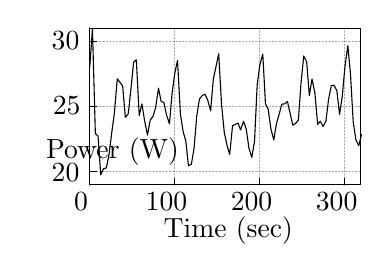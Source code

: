 
\definecolor{ca0a0a4}{RGB}{160,160,164}


\def \globalscale {1.0}
\begin{tikzpicture}[y=0.80pt, x=0.80pt, yscale=-\globalscale, xscale=\globalscale, inner sep=0pt, outer sep=0pt]
\begin{scope}[draw=black,line join=bevel,line cap=rect,even odd rule,line width=0.800pt]
  \begin{scope}[cm={{1.0,0.0,0.0,1.0,(0.0,0.0)}},draw=black,line join=bevel,line cap=rect,line width=0.800pt]
  \end{scope}
  \begin{scope}[cm={{1.011,0.0,0.0,1.011,(0.0,0.0)}},draw=black,line join=bevel,line cap=rect,line width=0.800pt]
  \end{scope}
  \begin{scope}[cm={{1.011,0.0,0.0,1.011,(0.0,0.0)}},draw=ca0a0a4,dash pattern=on 0.40pt off 0.80pt,line join=round,line cap=round,line width=0.400pt]
    \path[draw] (43.5,80.5) -- (164.5,80.5);



  \end{scope}
  \begin{scope}[cm={{1.011,0.0,0.0,1.011,(0.0,0.0)}},draw=black,line join=round,line cap=round,line width=0.400pt]
    \path[draw] (43.5,80.5) -- (46.5,80.5);



  \end{scope}
  \begin{scope}[cm={{1.011,0.0,0.0,1.011,(0.0,0.0)}},draw=black,line join=bevel,line cap=rect,line width=0.800pt]
  \end{scope}
  \begin{scope}[cm={{1.011,0.0,0.0,1.011,(26.794,85.944)}},draw=black,line join=bevel,line cap=rect,line width=0.800pt]
  \end{scope}
  \begin{scope}[cm={{1.011,0.0,0.0,1.011,(26.794,85.944)}},draw=black,line join=bevel,line cap=rect,line width=0.800pt]
  \end{scope}
  \begin{scope}[cm={{1.011,0.0,0.0,1.011,(26.794,85.944)}},draw=black,line join=bevel,line cap=rect,line width=0.800pt]
  \end{scope}
  \begin{scope}[cm={{1.011,0.0,0.0,1.011,(26.794,85.944)}},draw=black,line join=bevel,line cap=rect,line width=0.800pt]
  \end{scope}
  \begin{scope}[cm={{1.011,0.0,0.0,1.011,(26.794,85.944)}},draw=black,line join=bevel,line cap=rect,line width=0.800pt]
  \end{scope}
  \begin{scope}[cm={{1.011,0.0,0.0,1.011,(26.794,85.944)}},draw=black,line join=bevel,line cap=rect,line width=0.800pt]
    \path[fill=black] (0.0,0.0) node[above right] () {20};



  \end{scope}
  \begin{scope}[cm={{1.011,0.0,0.0,1.011,(26.794,85.944)}},draw=black,line join=bevel,line cap=rect,line width=0.800pt]
  \end{scope}
  \begin{scope}[cm={{1.011,0.0,0.0,1.011,(0.0,0.0)}},draw=black,line join=bevel,line cap=rect,line width=0.800pt]
  \end{scope}
  \begin{scope}[cm={{1.011,0.0,0.0,1.011,(0.0,0.0)}},draw=ca0a0a4,dash pattern=on 0.40pt off 0.80pt,line join=round,line cap=round,line width=0.400pt]
    \path[draw] (43.5,51.5) -- (164.5,51.5);



  \end{scope}
  \begin{scope}[cm={{1.011,0.0,0.0,1.011,(0.0,0.0)}},draw=black,line join=round,line cap=round,line width=0.400pt]
    \path[draw] (43.5,51.5) -- (46.5,51.5);



  \end{scope}
  \begin{scope}[cm={{1.011,0.0,0.0,1.011,(0.0,0.0)}},draw=black,line join=bevel,line cap=rect,line width=0.800pt]
  \end{scope}
  \begin{scope}[cm={{1.011,0.0,0.0,1.011,(27.3,55.611)}},draw=black,line join=bevel,line cap=rect,line width=0.800pt]
  \end{scope}
  \begin{scope}[cm={{1.011,0.0,0.0,1.011,(27.3,55.611)}},draw=black,line join=bevel,line cap=rect,line width=0.800pt]
  \end{scope}
  \begin{scope}[cm={{1.011,0.0,0.0,1.011,(27.3,55.611)}},draw=black,line join=bevel,line cap=rect,line width=0.800pt]
  \end{scope}
  \begin{scope}[cm={{1.011,0.0,0.0,1.011,(27.3,55.611)}},draw=black,line join=bevel,line cap=rect,line width=0.800pt]
  \end{scope}
  \begin{scope}[cm={{1.011,0.0,0.0,1.011,(27.3,55.611)}},draw=black,line join=bevel,line cap=rect,line width=0.800pt]
  \end{scope}
  \begin{scope}[cm={{1.011,0.0,0.0,1.011,(27.3,55.611)}},draw=black,line join=bevel,line cap=rect,line width=0.800pt]
    \path[fill=black] (0.0,0.0) node[above right] () {25};



  \end{scope}
  \begin{scope}[cm={{1.011,0.0,0.0,1.011,(27.3,55.611)}},draw=black,line join=bevel,line cap=rect,line width=0.800pt]
  \end{scope}
  \begin{scope}[cm={{1.011,0.0,0.0,1.011,(0.0,0.0)}},draw=black,line join=bevel,line cap=rect,line width=0.800pt]
  \end{scope}
  \begin{scope}[cm={{1.011,0.0,0.0,1.011,(0.0,0.0)}},draw=ca0a0a4,dash pattern=on 0.40pt off 0.80pt,line join=round,line cap=round,line width=0.400pt]
    \path[draw] (43.5,22.5) -- (164.5,22.5);



  \end{scope}
  \begin{scope}[cm={{1.011,0.0,0.0,1.011,(0.0,0.0)}},draw=black,line join=round,line cap=round,line width=0.400pt]
    \path[draw] (43.5,22.5) -- (46.5,22.5);



  \end{scope}
  \begin{scope}[cm={{1.011,0.0,0.0,1.011,(0.0,0.0)}},draw=black,line join=bevel,line cap=rect,line width=0.800pt]
  \end{scope}
  \begin{scope}[cm={{1.011,0.0,0.0,1.011,(26.794,26.289)}},draw=black,line join=bevel,line cap=rect,line width=0.800pt]
  \end{scope}
  \begin{scope}[cm={{1.011,0.0,0.0,1.011,(26.794,26.289)}},draw=black,line join=bevel,line cap=rect,line width=0.800pt]
  \end{scope}
  \begin{scope}[cm={{1.011,0.0,0.0,1.011,(26.794,26.289)}},draw=black,line join=bevel,line cap=rect,line width=0.800pt]
  \end{scope}
  \begin{scope}[cm={{1.011,0.0,0.0,1.011,(26.794,26.289)}},draw=black,line join=bevel,line cap=rect,line width=0.800pt]
  \end{scope}
  \begin{scope}[cm={{1.011,0.0,0.0,1.011,(26.794,26.289)}},draw=black,line join=bevel,line cap=rect,line width=0.800pt]
  \end{scope}
  \begin{scope}[cm={{1.011,0.0,0.0,1.011,(26.794,26.289)}},draw=black,line join=bevel,line cap=rect,line width=0.800pt]
    \path[fill=black] (0.0,0.0) node[above right] () {30};



  \end{scope}
  \begin{scope}[cm={{1.011,0.0,0.0,1.011,(26.794,26.289)}},draw=black,line join=bevel,line cap=rect,line width=0.800pt]
  \end{scope}
  \begin{scope}[cm={{1.011,0.0,0.0,1.011,(0.0,0.0)}},draw=black,line join=bevel,line cap=rect,line width=0.800pt]
  \end{scope}
  \begin{scope}[cm={{1.011,0.0,0.0,1.011,(0.0,0.0)}},draw=ca0a0a4,dash pattern=on 0.40pt off 0.80pt,line join=round,line cap=round,line width=0.400pt]
    \path[draw] (43.5,86.5) -- (43.5,16.5);



  \end{scope}
  \begin{scope}[cm={{1.011,0.0,0.0,1.011,(0.0,0.0)}},draw=black,line join=round,line cap=round,line width=0.400pt]
    \path[draw] (43.5,86.5) -- (43.5,83.5);



  \end{scope}
  \begin{scope}[cm={{1.011,0.0,0.0,1.011,(0.0,0.0)}},draw=black,line join=bevel,line cap=rect,line width=0.800pt]
  \end{scope}
  \begin{scope}[cm={{1.011,0.0,0.0,1.011,(36.906,99.089)}},draw=black,line join=bevel,line cap=rect,line width=0.800pt]
  \end{scope}
  \begin{scope}[cm={{1.011,0.0,0.0,1.011,(36.906,99.089)}},draw=black,line join=bevel,line cap=rect,line width=0.800pt]
  \end{scope}
  \begin{scope}[cm={{1.011,0.0,0.0,1.011,(36.906,99.089)}},draw=black,line join=bevel,line cap=rect,line width=0.800pt]
  \end{scope}
  \begin{scope}[cm={{1.011,0.0,0.0,1.011,(36.906,99.089)}},draw=black,line join=bevel,line cap=rect,line width=0.800pt]
  \end{scope}
  \begin{scope}[cm={{1.011,0.0,0.0,1.011,(36.906,99.089)}},draw=black,line join=bevel,line cap=rect,line width=0.800pt]
  \end{scope}
  \begin{scope}[cm={{1.011,0.0,0.0,1.011,(36.906,99.089)}},draw=black,line join=bevel,line cap=rect,line width=0.800pt]
    \path[fill=black] (0.0,0.0) node[above right] () {0};



  \end{scope}
  \begin{scope}[cm={{1.011,0.0,0.0,1.011,(36.906,99.089)}},draw=black,line join=bevel,line cap=rect,line width=0.800pt]
  \end{scope}
  \begin{scope}[cm={{1.011,0.0,0.0,1.011,(0.0,0.0)}},draw=black,line join=bevel,line cap=rect,line width=0.800pt]
  \end{scope}
  \begin{scope}[cm={{1.011,0.0,0.0,1.011,(0.0,0.0)}},draw=ca0a0a4,dash pattern=on 0.40pt off 0.80pt,line join=round,line cap=round,line width=0.400pt]
    \path[draw] (81.5,86.5) -- (81.5,16.5);



  \end{scope}
  \begin{scope}[cm={{1.011,0.0,0.0,1.011,(0.0,0.0)}},draw=black,line join=round,line cap=round,line width=0.400pt]
    \path[draw] (81.5,86.5) -- (81.5,83.5);



  \end{scope}
  \begin{scope}[cm={{1.011,0.0,0.0,1.011,(0.0,0.0)}},draw=black,line join=bevel,line cap=rect,line width=0.800pt]
  \end{scope}
  \begin{scope}[cm={{1.011,0.0,0.0,1.011,(69.261,99.089)}},draw=black,line join=bevel,line cap=rect,line width=0.800pt]
  \end{scope}
  \begin{scope}[cm={{1.011,0.0,0.0,1.011,(69.261,99.089)}},draw=black,line join=bevel,line cap=rect,line width=0.800pt]
  \end{scope}
  \begin{scope}[cm={{1.011,0.0,0.0,1.011,(69.261,99.089)}},draw=black,line join=bevel,line cap=rect,line width=0.800pt]
  \end{scope}
  \begin{scope}[cm={{1.011,0.0,0.0,1.011,(69.261,99.089)}},draw=black,line join=bevel,line cap=rect,line width=0.800pt]
  \end{scope}
  \begin{scope}[cm={{1.011,0.0,0.0,1.011,(69.261,99.089)}},draw=black,line join=bevel,line cap=rect,line width=0.800pt]
  \end{scope}
  \begin{scope}[cm={{1.011,0.0,0.0,1.011,(69.261,99.089)}},draw=black,line join=bevel,line cap=rect,line width=0.800pt]
    \path[fill=black] (0.0,0.0) node[above right] () {100};



  \end{scope}
  \begin{scope}[cm={{1.011,0.0,0.0,1.011,(69.261,99.089)}},draw=black,line join=bevel,line cap=rect,line width=0.800pt]
  \end{scope}
  \begin{scope}[cm={{1.011,0.0,0.0,1.011,(0.0,0.0)}},draw=black,line join=bevel,line cap=rect,line width=0.800pt]
  \end{scope}
  \begin{scope}[cm={{1.011,0.0,0.0,1.011,(0.0,0.0)}},draw=ca0a0a4,dash pattern=on 0.40pt off 0.80pt,line join=round,line cap=round,line width=0.400pt]
    \path[draw] (119.5,86.5) -- (119.5,16.5);



  \end{scope}
  \begin{scope}[cm={{1.011,0.0,0.0,1.011,(0.0,0.0)}},draw=black,line join=round,line cap=round,line width=0.400pt]
    \path[draw] (119.5,86.5) -- (119.5,83.5);



  \end{scope}
  \begin{scope}[cm={{1.011,0.0,0.0,1.011,(0.0,0.0)}},draw=black,line join=bevel,line cap=rect,line width=0.800pt]
  \end{scope}
  \begin{scope}[cm={{1.011,0.0,0.0,1.011,(107.683,99.089)}},draw=black,line join=bevel,line cap=rect,line width=0.800pt]
  \end{scope}
  \begin{scope}[cm={{1.011,0.0,0.0,1.011,(107.683,99.089)}},draw=black,line join=bevel,line cap=rect,line width=0.800pt]
  \end{scope}
  \begin{scope}[cm={{1.011,0.0,0.0,1.011,(107.683,99.089)}},draw=black,line join=bevel,line cap=rect,line width=0.800pt]
  \end{scope}
  \begin{scope}[cm={{1.011,0.0,0.0,1.011,(107.683,99.089)}},draw=black,line join=bevel,line cap=rect,line width=0.800pt]
  \end{scope}
  \begin{scope}[cm={{1.011,0.0,0.0,1.011,(107.683,99.089)}},draw=black,line join=bevel,line cap=rect,line width=0.800pt]
  \end{scope}
  \begin{scope}[cm={{1.011,0.0,0.0,1.011,(107.683,99.089)}},draw=black,line join=bevel,line cap=rect,line width=0.800pt]
    \path[fill=black] (0.0,0.0) node[above right] () {200};



  \end{scope}
  \begin{scope}[cm={{1.011,0.0,0.0,1.011,(107.683,99.089)}},draw=black,line join=bevel,line cap=rect,line width=0.800pt]
  \end{scope}
  \begin{scope}[cm={{1.011,0.0,0.0,1.011,(0.0,0.0)}},draw=black,line join=bevel,line cap=rect,line width=0.800pt]
  \end{scope}
  \begin{scope}[cm={{1.011,0.0,0.0,1.011,(0.0,0.0)}},draw=ca0a0a4,dash pattern=on 0.40pt off 0.80pt,line join=round,line cap=round,line width=0.400pt]
    \path[draw] (157.5,86.5) -- (157.5,22.5) -- (157.5,22.5) -- (157.5,16.5);



  \end{scope}
  \begin{scope}[cm={{1.011,0.0,0.0,1.011,(0.0,0.0)}},draw=black,line join=round,line cap=round,line width=0.400pt]
    \path[draw] (157.5,86.5) -- (157.5,83.5);



  \end{scope}
  \begin{scope}[cm={{1.011,0.0,0.0,1.011,(0.0,0.0)}},draw=black,line join=bevel,line cap=rect,line width=0.800pt]
  \end{scope}
  \begin{scope}[cm={{1.011,0.0,0.0,1.011,(146.106,99.089)}},draw=black,line join=bevel,line cap=rect,line width=0.800pt]
  \end{scope}
  \begin{scope}[cm={{1.011,0.0,0.0,1.011,(146.106,99.089)}},draw=black,line join=bevel,line cap=rect,line width=0.800pt]
  \end{scope}
  \begin{scope}[cm={{1.011,0.0,0.0,1.011,(146.106,99.089)}},draw=black,line join=bevel,line cap=rect,line width=0.800pt]
  \end{scope}
  \begin{scope}[cm={{1.011,0.0,0.0,1.011,(146.106,99.089)}},draw=black,line join=bevel,line cap=rect,line width=0.800pt]
  \end{scope}
  \begin{scope}[cm={{1.011,0.0,0.0,1.011,(146.106,99.089)}},draw=black,line join=bevel,line cap=rect,line width=0.800pt]
  \end{scope}
  \begin{scope}[cm={{1.011,0.0,0.0,1.011,(146.106,99.089)}},draw=black,line join=bevel,line cap=rect,line width=0.800pt]
    \path[fill=black] (0.0,0.0) node[above right] () {300};



  \end{scope}
  \begin{scope}[cm={{1.011,0.0,0.0,1.011,(146.106,99.089)}},draw=black,line join=bevel,line cap=rect,line width=0.800pt]
  \end{scope}
  \begin{scope}[cm={{1.011,0.0,0.0,1.011,(0.0,0.0)}},draw=black,line join=bevel,line cap=rect,line width=0.800pt]
  \end{scope}
  \begin{scope}[cm={{1.011,0.0,0.0,1.011,(0.0,0.0)}},draw=black,line join=round,line cap=round,line width=0.400pt]
    \path[draw] (43.5,16.5) -- (43.5,86.5) -- (164.5,86.5) -- (164.5,16.5) -- (43.5,16.5);



  \end{scope}
  \begin{scope}[cm={{1.011,0.0,0.0,1.011,(0.0,0.0)}},draw=black,line join=bevel,line cap=rect,line width=0.800pt]
  \end{scope}
  \begin{scope}[cm={{0.0,-1.011,1.011,0.0,(24.267,78.867)}},draw=black,line join=bevel,line cap=rect,line width=0.800pt]
  \end{scope}
  \begin{scope}[cm={{0.0,-1.011,1.011,0.0,(24.267,78.867)}},draw=black,line join=bevel,line cap=rect,line width=0.800pt]
  \end{scope}
  \begin{scope}[cm={{0.0,-1.011,1.011,0.0,(24.267,78.867)}},draw=black,line join=bevel,line cap=rect,line width=0.800pt]
  \end{scope}
  \begin{scope}[cm={{0.0,-1.011,1.011,0.0,(24.267,78.867)}},draw=black,line join=bevel,line cap=rect,line width=0.800pt]
  \end{scope}
  \begin{scope}[cm={{0.0,-1.011,1.011,0.0,(24.267,78.867)}},draw=black,line join=bevel,line cap=rect,line width=0.800pt]
  \end{scope}
  \begin{scope}[cm={{0.0,-1.011,1.011,0.0,(24.267,78.867)}},draw=black,line join=bevel,line cap=rect,line width=0.800pt]
    \path[fill=black] (0.0,0.0) node[above right] () {Power (W)};



  \end{scope}
  \begin{scope}[cm={{0.0,-1.011,1.011,0.0,(24.267,78.867)}},draw=black,line join=bevel,line cap=rect,line width=0.800pt]
  \end{scope}
  \begin{scope}[cm={{1.011,0.0,0.0,1.011,(77.35,114.256)}},draw=black,line join=bevel,line cap=rect,line width=0.800pt]
  \end{scope}
  \begin{scope}[cm={{1.011,0.0,0.0,1.011,(77.35,114.256)}},draw=black,line join=bevel,line cap=rect,line width=0.800pt]
  \end{scope}
  \begin{scope}[cm={{1.011,0.0,0.0,1.011,(77.35,114.256)}},draw=black,line join=bevel,line cap=rect,line width=0.800pt]
  \end{scope}
  \begin{scope}[cm={{1.011,0.0,0.0,1.011,(77.35,114.256)}},draw=black,line join=bevel,line cap=rect,line width=0.800pt]
  \end{scope}
  \begin{scope}[cm={{1.011,0.0,0.0,1.011,(77.35,114.256)}},draw=black,line join=bevel,line cap=rect,line width=0.800pt]
  \end{scope}
  \begin{scope}[cm={{1.011,0.0,0.0,1.011,(77.35,114.256)}},draw=black,line join=bevel,line cap=rect,line width=0.800pt]
    \path[fill=black] (0.0,0.0) node[above right] () {Time (sec)};



  \end{scope}
  \begin{scope}[cm={{1.011,0.0,0.0,1.011,(77.35,114.256)}},draw=black,line join=bevel,line cap=rect,line width=0.800pt]
  \end{scope}
  \begin{scope}[cm={{1.011,0.0,0.0,1.011,(0.0,0.0)}},draw=black,line join=bevel,line cap=rect,line width=0.800pt]
  \end{scope}
  \begin{scope}[cm={{1.011,0.0,0.0,1.011,(0.0,0.0)}},draw=black,line join=bevel,line cap=rect,line width=0.800pt]
  \end{scope}
  \begin{scope}[cm={{1.011,0.0,0.0,1.011,(0.0,0.0)}},draw=black,line join=bevel,line cap=rect,line width=0.800pt]
  \end{scope}
  \begin{scope}[cm={{1.011,0.0,0.0,1.011,(0.0,0.0)}},draw=black,line join=round,line cap=round,line width=0.400pt]
    \path[draw] (43.5,33.7) -- (43.5,33.7) -- (44.7,16.9) -- (46.0,63.6) -- (47.2,64.7) -- (48.4,82.0) -- (49.6,79.3) -- (50.9,78.9) -- (52.1,72.9) -- (53.3,63.3) -- (54.5,54.4) -- (55.8,39.1) -- (57.0,40.7) -- (58.2,42.3) -- (59.4,56.3) -- (60.7,54.7) -- (61.9,43.6) -- (63.1,31.7) -- (64.3,30.6) -- (65.6,55.5) -- (66.8,50.3) -- (68.0,57.9) -- (69.3,64.2) -- (70.5,57.5) -- (71.7,56.0) -- (72.9,52.1) -- (74.2,43.3) -- (75.4,49.3) -- (76.6,49.6) -- (77.8,55.2) -- (79.1,59.2) -- (80.3,45.3) -- (81.5,36.6) -- (82.7,30.9) -- (84.0,54.9) -- (85.2,62.6) -- (86.4,66.9) -- (87.6,77.9) -- (88.9,77.3) -- (90.1,70.1) -- (91.3,55.7) -- (92.5,48.1) -- (93.8,46.5) -- (95.0,46.0) -- (96.2,48.6) -- (97.5,53.4) -- (98.7,39.2) -- (99.9,33.6) -- (101.1,27.9) -- (102.4,50.9) -- (103.6,63.1) -- (104.8,68.7) -- (106.0,72.9) -- (107.3,60.0) -- (108.5,59.5) -- (109.7,58.9) -- (110.9,61.9) -- (112.2,58.1) -- (113.4,61.5) -- (114.6,70.0) -- (115.9,74.2) -- (117.1,67.1) -- (118.3,41.8) -- (119.5,32.8) -- (120.8,28.1) -- (122.0,50.3) -- (123.2,52.6) -- (124.4,61.3) -- (125.7,66.4) -- (126.9,59.1) -- (128.1,55.0) -- (129.3,50.4) -- (130.6,50.3) -- (131.8,49.2) -- (133.0,54.4) -- (134.2,59.8) -- (135.5,59.0) -- (136.7,57.5) -- (137.9,40.8) -- (139.1,28.9) -- (140.4,31.5) -- (141.6,46.6) -- (142.8,39.2) -- (144.1,45.5) -- (145.3,59.5) -- (146.5,58.0) -- (147.7,60.4) -- (149.0,58.0) -- (150.2,48.2) -- (151.4,42.2) -- (152.6,41.9) -- (153.9,44.4) -- (155.1,55.0) -- (156.3,47.0) -- (157.5,33.7) -- (158.8,24.3) -- (160.0,37.2) -- (161.2,58.4) -- (162.4,66.4) -- (163.7,69.0) -- (164.9,64.0);



  \end{scope}
  \begin{scope}[cm={{1.011,0.0,0.0,1.011,(0.0,0.0)}},draw=black,line join=bevel,line cap=rect,line width=0.800pt]
  \end{scope}
  \begin{scope}[cm={{1.011,0.0,0.0,1.011,(0.0,0.0)}},draw=black,line join=bevel,line cap=rect,line width=0.800pt]
  \end{scope}
  \begin{scope}[cm={{1.011,0.0,0.0,1.011,(0.0,0.0)}},draw=black,line join=round,line cap=round,line width=0.400pt]
    \path[draw] (43.5,16.5) -- (43.5,86.5) -- (164.5,86.5) -- (164.5,16.5) -- (43.5,16.5);



  \end{scope}
  \begin{scope}[cm={{1.011,0.0,0.0,1.011,(0.0,0.0)}},draw=black,line join=bevel,line cap=rect,line width=0.800pt]
  \end{scope}
  \begin{scope}[cm={{1.0,0.0,0.0,1.0,(0.0,0.0)}},draw=black,line join=bevel,line cap=rect,line width=0.800pt]
  \end{scope}
\end{scope}

\end{tikzpicture}

